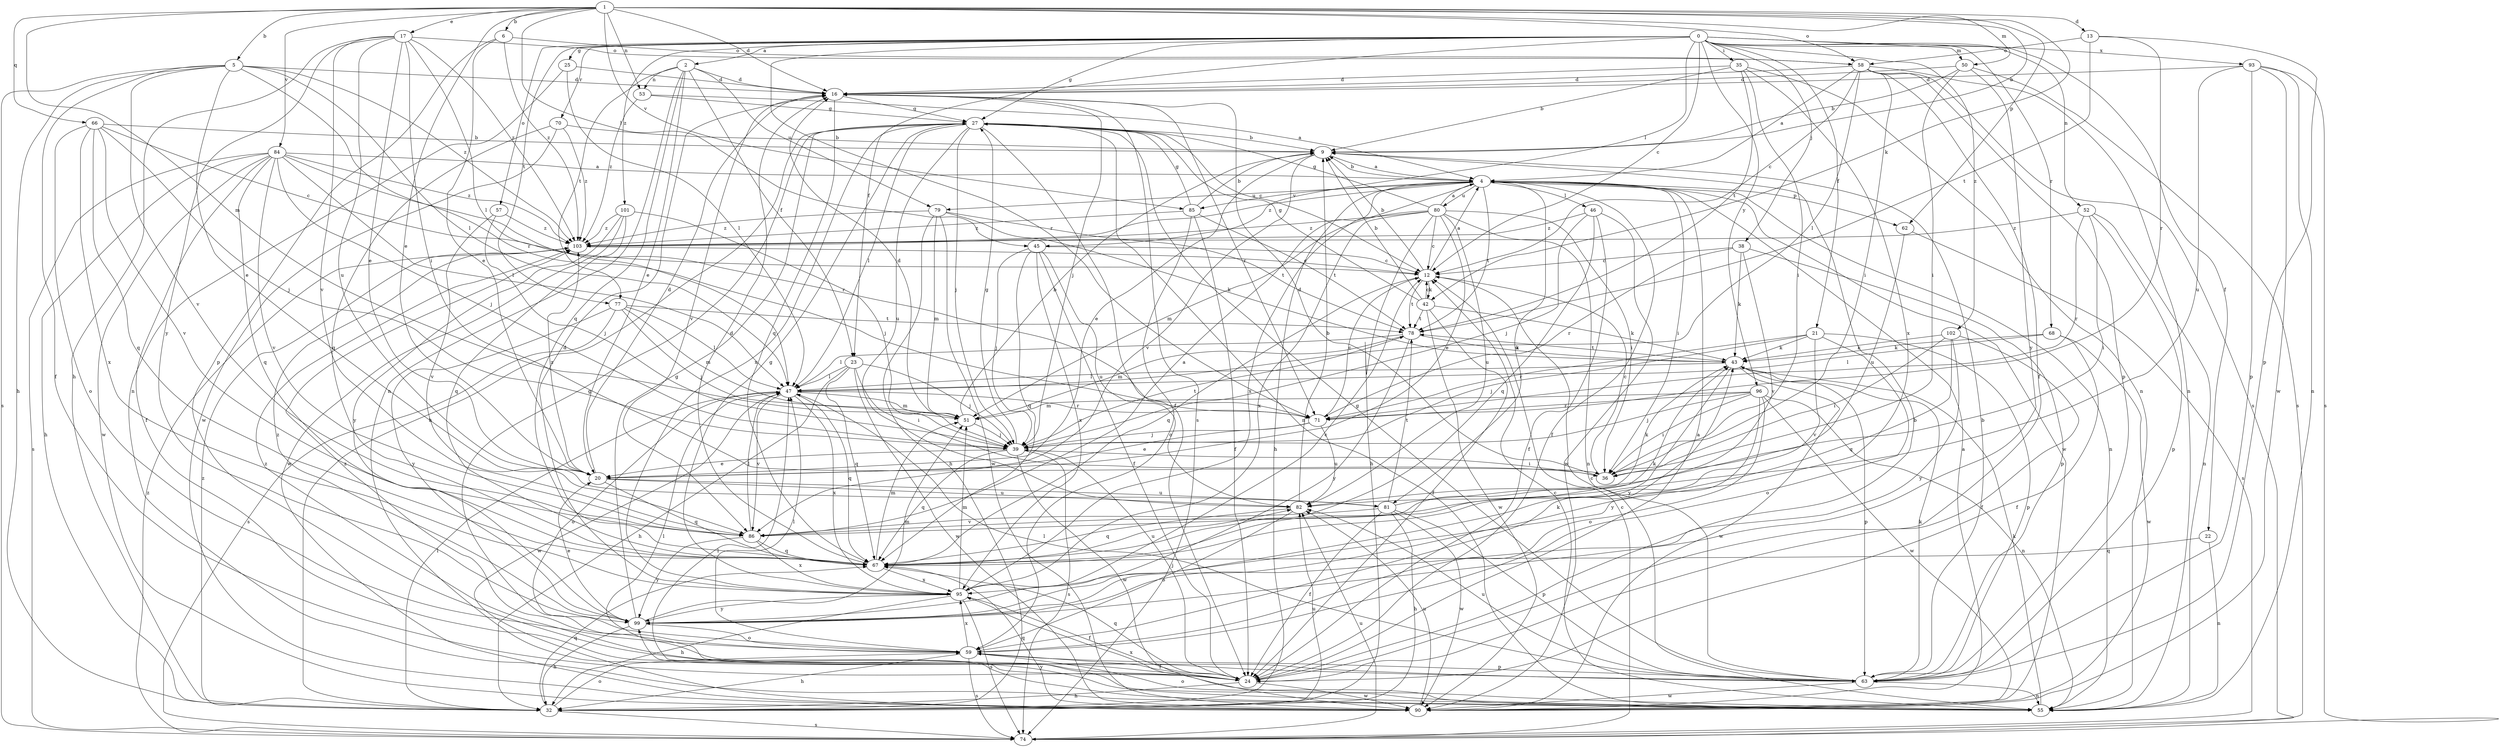 strict digraph  {
0;
1;
2;
4;
5;
6;
9;
12;
13;
16;
17;
20;
21;
22;
23;
24;
25;
27;
32;
35;
36;
38;
39;
42;
43;
45;
46;
47;
50;
51;
52;
53;
55;
57;
58;
59;
62;
63;
66;
67;
68;
70;
71;
74;
77;
78;
79;
80;
81;
82;
84;
85;
86;
90;
93;
95;
96;
99;
101;
102;
103;
0 -> 2  [label=a];
0 -> 12  [label=c];
0 -> 21  [label=f];
0 -> 22  [label=f];
0 -> 23  [label=f];
0 -> 25  [label=g];
0 -> 27  [label=g];
0 -> 35  [label=i];
0 -> 38  [label=j];
0 -> 45  [label=l];
0 -> 50  [label=m];
0 -> 52  [label=n];
0 -> 57  [label=o];
0 -> 68  [label=r];
0 -> 70  [label=r];
0 -> 71  [label=r];
0 -> 77  [label=t];
0 -> 93  [label=x];
0 -> 96  [label=y];
0 -> 101  [label=z];
0 -> 102  [label=z];
1 -> 5  [label=b];
1 -> 6  [label=b];
1 -> 9  [label=b];
1 -> 13  [label=d];
1 -> 16  [label=d];
1 -> 17  [label=e];
1 -> 20  [label=e];
1 -> 42  [label=k];
1 -> 45  [label=l];
1 -> 50  [label=m];
1 -> 51  [label=m];
1 -> 53  [label=n];
1 -> 58  [label=o];
1 -> 62  [label=p];
1 -> 66  [label=q];
1 -> 84  [label=v];
1 -> 85  [label=v];
2 -> 16  [label=d];
2 -> 20  [label=e];
2 -> 23  [label=f];
2 -> 53  [label=n];
2 -> 55  [label=n];
2 -> 67  [label=q];
2 -> 77  [label=t];
2 -> 79  [label=u];
4 -> 9  [label=b];
4 -> 24  [label=f];
4 -> 32  [label=h];
4 -> 36  [label=i];
4 -> 46  [label=l];
4 -> 55  [label=n];
4 -> 62  [label=p];
4 -> 78  [label=t];
4 -> 79  [label=u];
4 -> 80  [label=u];
4 -> 81  [label=u];
4 -> 85  [label=v];
4 -> 90  [label=w];
4 -> 95  [label=x];
4 -> 103  [label=z];
5 -> 16  [label=d];
5 -> 20  [label=e];
5 -> 24  [label=f];
5 -> 32  [label=h];
5 -> 47  [label=l];
5 -> 71  [label=r];
5 -> 74  [label=s];
5 -> 86  [label=v];
5 -> 103  [label=z];
6 -> 20  [label=e];
6 -> 58  [label=o];
6 -> 63  [label=p];
6 -> 103  [label=z];
9 -> 4  [label=a];
9 -> 20  [label=e];
9 -> 86  [label=v];
12 -> 4  [label=a];
12 -> 9  [label=b];
12 -> 42  [label=k];
12 -> 67  [label=q];
12 -> 78  [label=t];
13 -> 58  [label=o];
13 -> 63  [label=p];
13 -> 71  [label=r];
13 -> 78  [label=t];
16 -> 27  [label=g];
16 -> 39  [label=j];
16 -> 67  [label=q];
16 -> 71  [label=r];
16 -> 74  [label=s];
16 -> 86  [label=v];
17 -> 20  [label=e];
17 -> 32  [label=h];
17 -> 36  [label=i];
17 -> 47  [label=l];
17 -> 58  [label=o];
17 -> 81  [label=u];
17 -> 86  [label=v];
17 -> 99  [label=y];
17 -> 103  [label=z];
20 -> 16  [label=d];
20 -> 67  [label=q];
20 -> 81  [label=u];
20 -> 82  [label=u];
20 -> 103  [label=z];
21 -> 39  [label=j];
21 -> 43  [label=k];
21 -> 59  [label=o];
21 -> 63  [label=p];
21 -> 71  [label=r];
21 -> 86  [label=v];
22 -> 55  [label=n];
22 -> 67  [label=q];
23 -> 32  [label=h];
23 -> 36  [label=i];
23 -> 39  [label=j];
23 -> 47  [label=l];
23 -> 67  [label=q];
23 -> 90  [label=w];
24 -> 4  [label=a];
24 -> 9  [label=b];
24 -> 32  [label=h];
24 -> 39  [label=j];
24 -> 47  [label=l];
24 -> 67  [label=q];
24 -> 90  [label=w];
24 -> 103  [label=z];
25 -> 16  [label=d];
25 -> 47  [label=l];
25 -> 55  [label=n];
27 -> 9  [label=b];
27 -> 12  [label=c];
27 -> 24  [label=f];
27 -> 32  [label=h];
27 -> 39  [label=j];
27 -> 47  [label=l];
27 -> 55  [label=n];
27 -> 82  [label=u];
27 -> 95  [label=x];
32 -> 47  [label=l];
32 -> 59  [label=o];
32 -> 67  [label=q];
32 -> 74  [label=s];
32 -> 82  [label=u];
32 -> 103  [label=z];
35 -> 9  [label=b];
35 -> 16  [label=d];
35 -> 36  [label=i];
35 -> 55  [label=n];
35 -> 78  [label=t];
35 -> 95  [label=x];
36 -> 12  [label=c];
36 -> 16  [label=d];
38 -> 12  [label=c];
38 -> 43  [label=k];
38 -> 63  [label=p];
38 -> 71  [label=r];
38 -> 86  [label=v];
39 -> 20  [label=e];
39 -> 27  [label=g];
39 -> 36  [label=i];
39 -> 67  [label=q];
39 -> 74  [label=s];
39 -> 78  [label=t];
39 -> 90  [label=w];
42 -> 9  [label=b];
42 -> 12  [label=c];
42 -> 24  [label=f];
42 -> 27  [label=g];
42 -> 43  [label=k];
42 -> 78  [label=t];
42 -> 90  [label=w];
43 -> 47  [label=l];
43 -> 63  [label=p];
43 -> 78  [label=t];
43 -> 90  [label=w];
43 -> 99  [label=y];
45 -> 12  [label=c];
45 -> 24  [label=f];
45 -> 39  [label=j];
45 -> 67  [label=q];
45 -> 82  [label=u];
45 -> 95  [label=x];
46 -> 24  [label=f];
46 -> 39  [label=j];
46 -> 67  [label=q];
46 -> 90  [label=w];
46 -> 103  [label=z];
47 -> 51  [label=m];
47 -> 59  [label=o];
47 -> 67  [label=q];
47 -> 71  [label=r];
47 -> 86  [label=v];
47 -> 90  [label=w];
47 -> 95  [label=x];
50 -> 9  [label=b];
50 -> 16  [label=d];
50 -> 36  [label=i];
50 -> 74  [label=s];
50 -> 99  [label=y];
51 -> 9  [label=b];
51 -> 16  [label=d];
51 -> 39  [label=j];
52 -> 36  [label=i];
52 -> 55  [label=n];
52 -> 63  [label=p];
52 -> 71  [label=r];
52 -> 103  [label=z];
53 -> 4  [label=a];
53 -> 27  [label=g];
53 -> 103  [label=z];
55 -> 12  [label=c];
55 -> 43  [label=k];
55 -> 47  [label=l];
55 -> 59  [label=o];
55 -> 95  [label=x];
55 -> 99  [label=y];
57 -> 39  [label=j];
57 -> 86  [label=v];
57 -> 103  [label=z];
58 -> 4  [label=a];
58 -> 12  [label=c];
58 -> 16  [label=d];
58 -> 24  [label=f];
58 -> 36  [label=i];
58 -> 47  [label=l];
58 -> 55  [label=n];
58 -> 63  [label=p];
58 -> 74  [label=s];
59 -> 24  [label=f];
59 -> 27  [label=g];
59 -> 32  [label=h];
59 -> 43  [label=k];
59 -> 47  [label=l];
59 -> 63  [label=p];
59 -> 74  [label=s];
59 -> 95  [label=x];
62 -> 74  [label=s];
62 -> 82  [label=u];
63 -> 9  [label=b];
63 -> 12  [label=c];
63 -> 27  [label=g];
63 -> 43  [label=k];
63 -> 47  [label=l];
63 -> 55  [label=n];
63 -> 82  [label=u];
63 -> 90  [label=w];
63 -> 103  [label=z];
66 -> 9  [label=b];
66 -> 12  [label=c];
66 -> 39  [label=j];
66 -> 59  [label=o];
66 -> 67  [label=q];
66 -> 86  [label=v];
66 -> 95  [label=x];
67 -> 16  [label=d];
67 -> 43  [label=k];
67 -> 51  [label=m];
67 -> 82  [label=u];
67 -> 95  [label=x];
68 -> 24  [label=f];
68 -> 43  [label=k];
68 -> 47  [label=l];
68 -> 90  [label=w];
70 -> 9  [label=b];
70 -> 67  [label=q];
70 -> 90  [label=w];
70 -> 103  [label=z];
71 -> 12  [label=c];
71 -> 20  [label=e];
71 -> 39  [label=j];
71 -> 82  [label=u];
74 -> 12  [label=c];
74 -> 82  [label=u];
74 -> 103  [label=z];
77 -> 39  [label=j];
77 -> 47  [label=l];
77 -> 51  [label=m];
77 -> 74  [label=s];
77 -> 78  [label=t];
77 -> 99  [label=y];
78 -> 43  [label=k];
78 -> 47  [label=l];
78 -> 51  [label=m];
78 -> 99  [label=y];
79 -> 32  [label=h];
79 -> 43  [label=k];
79 -> 51  [label=m];
79 -> 78  [label=t];
79 -> 90  [label=w];
79 -> 103  [label=z];
80 -> 4  [label=a];
80 -> 12  [label=c];
80 -> 20  [label=e];
80 -> 27  [label=g];
80 -> 32  [label=h];
80 -> 36  [label=i];
80 -> 51  [label=m];
80 -> 55  [label=n];
80 -> 82  [label=u];
80 -> 95  [label=x];
80 -> 103  [label=z];
81 -> 24  [label=f];
81 -> 32  [label=h];
81 -> 43  [label=k];
81 -> 63  [label=p];
81 -> 78  [label=t];
81 -> 86  [label=v];
81 -> 90  [label=w];
82 -> 9  [label=b];
82 -> 59  [label=o];
82 -> 67  [label=q];
84 -> 4  [label=a];
84 -> 24  [label=f];
84 -> 32  [label=h];
84 -> 39  [label=j];
84 -> 47  [label=l];
84 -> 67  [label=q];
84 -> 71  [label=r];
84 -> 74  [label=s];
84 -> 86  [label=v];
84 -> 90  [label=w];
84 -> 103  [label=z];
85 -> 9  [label=b];
85 -> 24  [label=f];
85 -> 27  [label=g];
85 -> 59  [label=o];
85 -> 78  [label=t];
85 -> 103  [label=z];
86 -> 4  [label=a];
86 -> 47  [label=l];
86 -> 67  [label=q];
86 -> 95  [label=x];
86 -> 99  [label=y];
90 -> 4  [label=a];
90 -> 67  [label=q];
90 -> 82  [label=u];
93 -> 16  [label=d];
93 -> 55  [label=n];
93 -> 63  [label=p];
93 -> 74  [label=s];
93 -> 82  [label=u];
93 -> 90  [label=w];
95 -> 12  [label=c];
95 -> 16  [label=d];
95 -> 24  [label=f];
95 -> 27  [label=g];
95 -> 32  [label=h];
95 -> 51  [label=m];
95 -> 74  [label=s];
95 -> 99  [label=y];
96 -> 36  [label=i];
96 -> 39  [label=j];
96 -> 51  [label=m];
96 -> 55  [label=n];
96 -> 59  [label=o];
96 -> 71  [label=r];
96 -> 90  [label=w];
96 -> 99  [label=y];
99 -> 20  [label=e];
99 -> 27  [label=g];
99 -> 32  [label=h];
99 -> 51  [label=m];
99 -> 59  [label=o];
99 -> 103  [label=z];
101 -> 39  [label=j];
101 -> 67  [label=q];
101 -> 90  [label=w];
101 -> 99  [label=y];
101 -> 103  [label=z];
102 -> 24  [label=f];
102 -> 36  [label=i];
102 -> 43  [label=k];
102 -> 67  [label=q];
102 -> 99  [label=y];
103 -> 12  [label=c];
}
